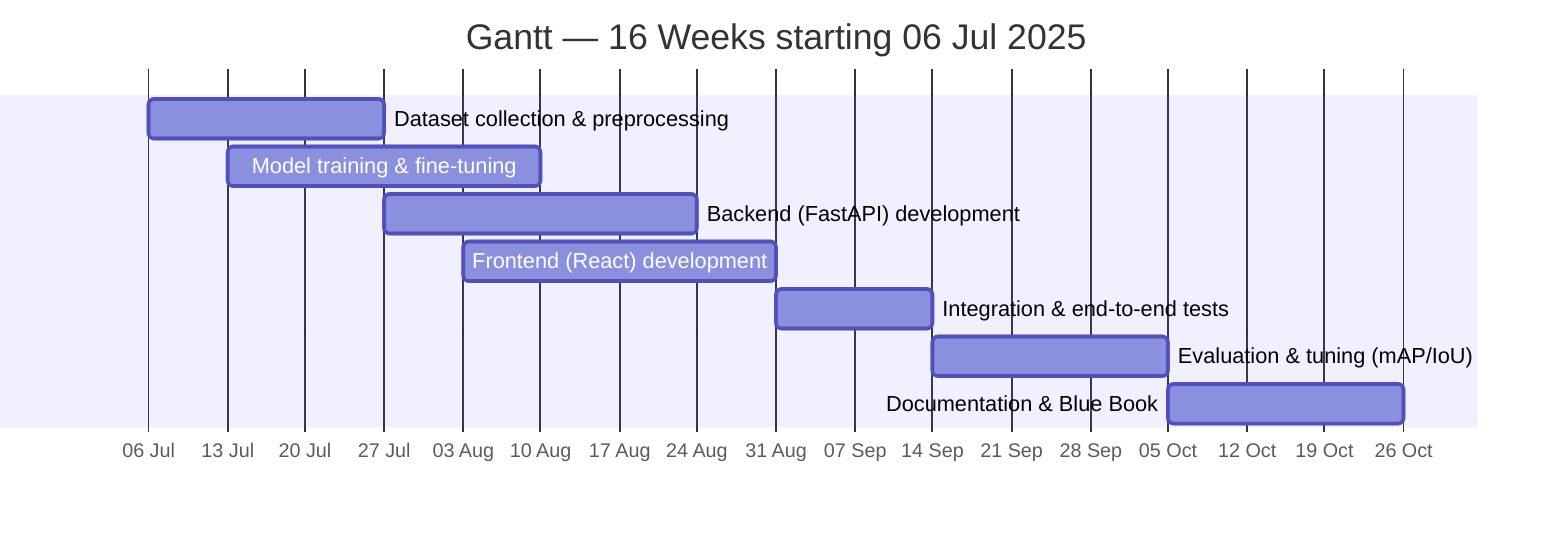 gantt
    title Gantt — 16 Weeks starting 06 Jul 2025
    dateFormat  YYYY-MM-DD
    axisFormat  %d %b
    Dataset collection & preprocessing  : 2025-07-06, 21d
    Model training & fine-tuning  : 2025-07-13, 28d
    Backend (FastAPI) development  : 2025-07-27, 28d
    Frontend (React) development  : 2025-08-03, 28d
    Integration & end-to-end tests  : 2025-08-31, 14d
    Evaluation & tuning (mAP/IoU)  : 2025-09-14, 21d
    Documentation & Blue Book  : 2025-10-05, 21d